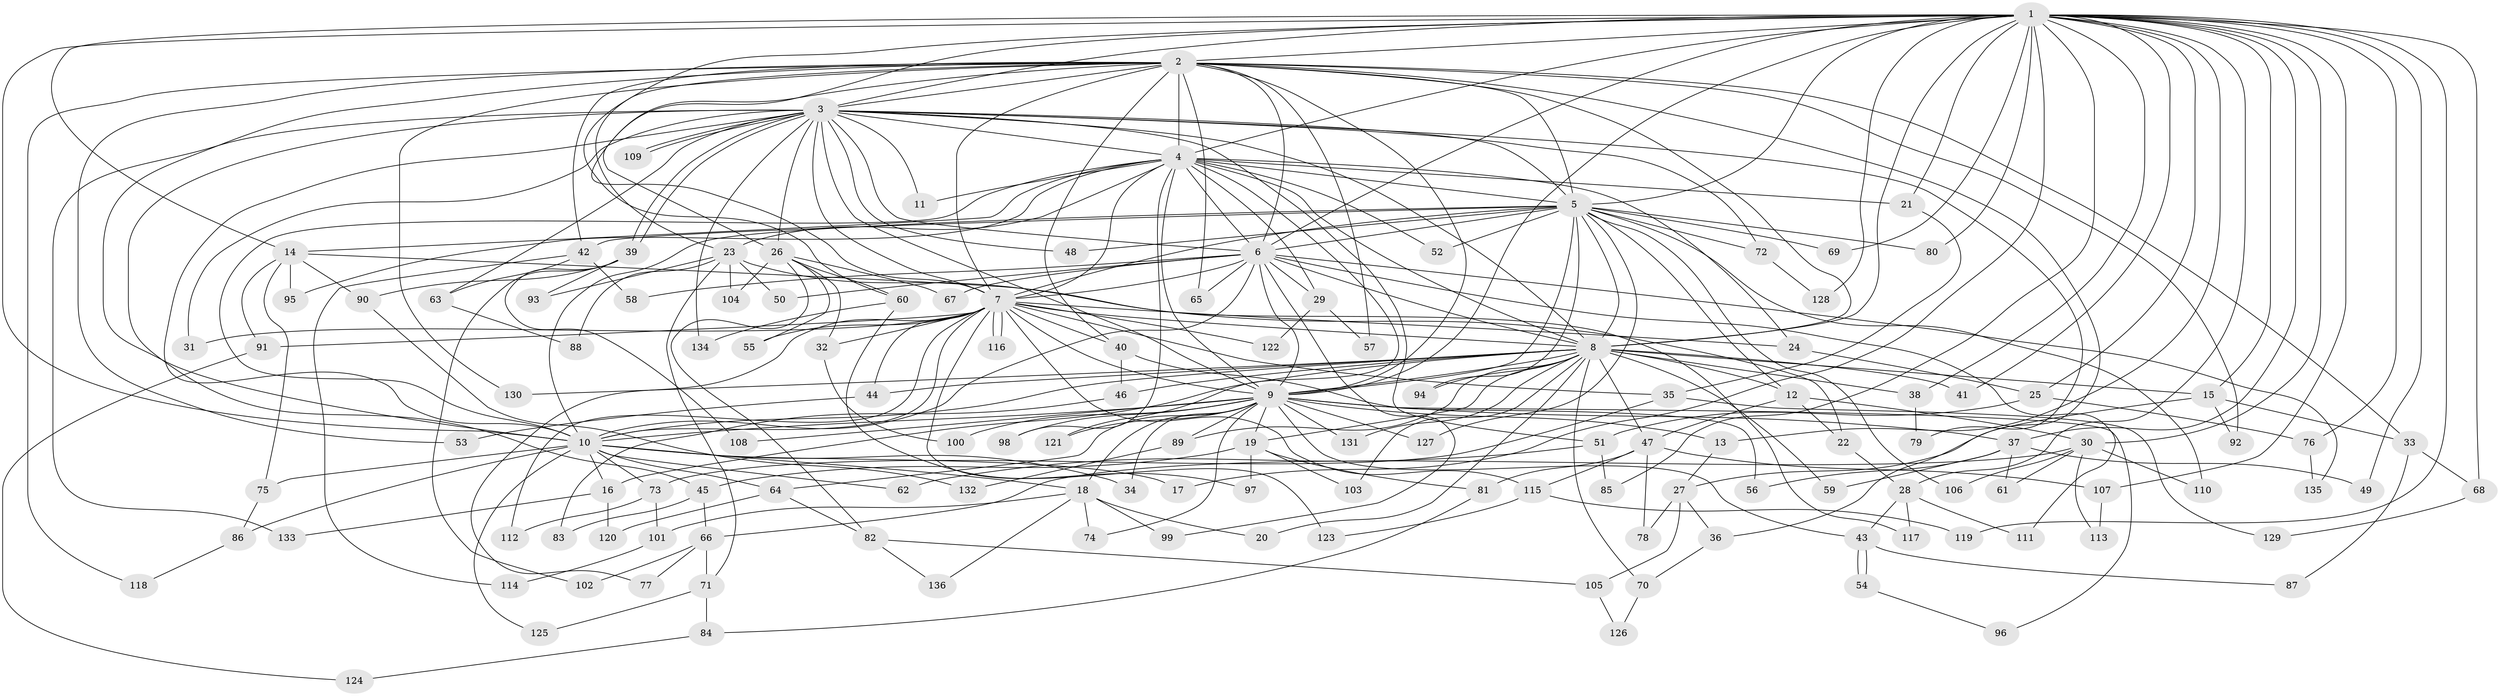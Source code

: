 // coarse degree distribution, {18: 0.05454545454545454, 15: 0.01818181818181818, 8: 0.03636363636363636, 14: 0.01818181818181818, 3: 0.2545454545454545, 5: 0.16363636363636364, 7: 0.03636363636363636, 6: 0.05454545454545454, 23: 0.01818181818181818, 2: 0.12727272727272726, 4: 0.10909090909090909, 17: 0.01818181818181818, 10: 0.01818181818181818, 1: 0.03636363636363636, 19: 0.03636363636363636}
// Generated by graph-tools (version 1.1) at 2025/36/03/04/25 23:36:34]
// undirected, 136 vertices, 297 edges
graph export_dot {
  node [color=gray90,style=filled];
  1;
  2;
  3;
  4;
  5;
  6;
  7;
  8;
  9;
  10;
  11;
  12;
  13;
  14;
  15;
  16;
  17;
  18;
  19;
  20;
  21;
  22;
  23;
  24;
  25;
  26;
  27;
  28;
  29;
  30;
  31;
  32;
  33;
  34;
  35;
  36;
  37;
  38;
  39;
  40;
  41;
  42;
  43;
  44;
  45;
  46;
  47;
  48;
  49;
  50;
  51;
  52;
  53;
  54;
  55;
  56;
  57;
  58;
  59;
  60;
  61;
  62;
  63;
  64;
  65;
  66;
  67;
  68;
  69;
  70;
  71;
  72;
  73;
  74;
  75;
  76;
  77;
  78;
  79;
  80;
  81;
  82;
  83;
  84;
  85;
  86;
  87;
  88;
  89;
  90;
  91;
  92;
  93;
  94;
  95;
  96;
  97;
  98;
  99;
  100;
  101;
  102;
  103;
  104;
  105;
  106;
  107;
  108;
  109;
  110;
  111;
  112;
  113;
  114;
  115;
  116;
  117;
  118;
  119;
  120;
  121;
  122;
  123;
  124;
  125;
  126;
  127;
  128;
  129;
  130;
  131;
  132;
  133;
  134;
  135;
  136;
  1 -- 2;
  1 -- 3;
  1 -- 4;
  1 -- 5;
  1 -- 6;
  1 -- 7;
  1 -- 8;
  1 -- 9;
  1 -- 10;
  1 -- 13;
  1 -- 14;
  1 -- 15;
  1 -- 17;
  1 -- 21;
  1 -- 25;
  1 -- 28;
  1 -- 30;
  1 -- 37;
  1 -- 38;
  1 -- 41;
  1 -- 49;
  1 -- 60;
  1 -- 68;
  1 -- 69;
  1 -- 76;
  1 -- 80;
  1 -- 85;
  1 -- 107;
  1 -- 119;
  1 -- 128;
  2 -- 3;
  2 -- 4;
  2 -- 5;
  2 -- 6;
  2 -- 7;
  2 -- 8;
  2 -- 9;
  2 -- 10;
  2 -- 23;
  2 -- 26;
  2 -- 33;
  2 -- 36;
  2 -- 40;
  2 -- 42;
  2 -- 53;
  2 -- 57;
  2 -- 65;
  2 -- 92;
  2 -- 118;
  2 -- 130;
  3 -- 4;
  3 -- 5;
  3 -- 6;
  3 -- 7;
  3 -- 8;
  3 -- 9;
  3 -- 10;
  3 -- 11;
  3 -- 26;
  3 -- 31;
  3 -- 39;
  3 -- 39;
  3 -- 45;
  3 -- 48;
  3 -- 51;
  3 -- 63;
  3 -- 72;
  3 -- 79;
  3 -- 109;
  3 -- 109;
  3 -- 133;
  3 -- 134;
  4 -- 5;
  4 -- 6;
  4 -- 7;
  4 -- 8;
  4 -- 9;
  4 -- 10;
  4 -- 11;
  4 -- 14;
  4 -- 21;
  4 -- 23;
  4 -- 24;
  4 -- 29;
  4 -- 52;
  4 -- 95;
  4 -- 98;
  4 -- 121;
  5 -- 6;
  5 -- 7;
  5 -- 8;
  5 -- 9;
  5 -- 10;
  5 -- 12;
  5 -- 42;
  5 -- 48;
  5 -- 52;
  5 -- 69;
  5 -- 72;
  5 -- 80;
  5 -- 94;
  5 -- 106;
  5 -- 110;
  5 -- 127;
  6 -- 7;
  6 -- 8;
  6 -- 9;
  6 -- 10;
  6 -- 29;
  6 -- 50;
  6 -- 58;
  6 -- 65;
  6 -- 67;
  6 -- 99;
  6 -- 111;
  6 -- 135;
  7 -- 8;
  7 -- 9;
  7 -- 10;
  7 -- 24;
  7 -- 31;
  7 -- 32;
  7 -- 35;
  7 -- 40;
  7 -- 44;
  7 -- 55;
  7 -- 77;
  7 -- 91;
  7 -- 112;
  7 -- 115;
  7 -- 116;
  7 -- 116;
  7 -- 122;
  7 -- 123;
  8 -- 9;
  8 -- 10;
  8 -- 12;
  8 -- 15;
  8 -- 16;
  8 -- 19;
  8 -- 20;
  8 -- 38;
  8 -- 41;
  8 -- 44;
  8 -- 46;
  8 -- 47;
  8 -- 59;
  8 -- 70;
  8 -- 89;
  8 -- 94;
  8 -- 103;
  8 -- 130;
  8 -- 131;
  9 -- 10;
  9 -- 13;
  9 -- 18;
  9 -- 19;
  9 -- 34;
  9 -- 37;
  9 -- 43;
  9 -- 64;
  9 -- 74;
  9 -- 89;
  9 -- 96;
  9 -- 98;
  9 -- 100;
  9 -- 108;
  9 -- 121;
  9 -- 127;
  9 -- 131;
  10 -- 16;
  10 -- 17;
  10 -- 18;
  10 -- 34;
  10 -- 62;
  10 -- 64;
  10 -- 73;
  10 -- 75;
  10 -- 86;
  10 -- 125;
  12 -- 22;
  12 -- 30;
  12 -- 47;
  13 -- 27;
  14 -- 22;
  14 -- 75;
  14 -- 90;
  14 -- 91;
  14 -- 95;
  15 -- 27;
  15 -- 33;
  15 -- 92;
  16 -- 120;
  16 -- 133;
  18 -- 20;
  18 -- 74;
  18 -- 99;
  18 -- 101;
  18 -- 136;
  19 -- 45;
  19 -- 81;
  19 -- 97;
  19 -- 103;
  21 -- 35;
  22 -- 28;
  23 -- 50;
  23 -- 71;
  23 -- 88;
  23 -- 93;
  23 -- 104;
  23 -- 117;
  24 -- 25;
  25 -- 51;
  25 -- 76;
  26 -- 32;
  26 -- 55;
  26 -- 60;
  26 -- 67;
  26 -- 82;
  26 -- 104;
  27 -- 36;
  27 -- 78;
  27 -- 105;
  28 -- 43;
  28 -- 111;
  28 -- 117;
  29 -- 57;
  29 -- 122;
  30 -- 61;
  30 -- 66;
  30 -- 106;
  30 -- 110;
  30 -- 113;
  32 -- 100;
  33 -- 68;
  33 -- 87;
  35 -- 73;
  35 -- 129;
  36 -- 70;
  37 -- 49;
  37 -- 56;
  37 -- 59;
  37 -- 61;
  38 -- 79;
  39 -- 90;
  39 -- 93;
  39 -- 102;
  39 -- 108;
  40 -- 46;
  40 -- 56;
  42 -- 58;
  42 -- 63;
  42 -- 114;
  43 -- 54;
  43 -- 54;
  43 -- 87;
  44 -- 53;
  45 -- 66;
  45 -- 83;
  46 -- 83;
  47 -- 78;
  47 -- 81;
  47 -- 107;
  47 -- 115;
  51 -- 62;
  51 -- 85;
  54 -- 96;
  60 -- 97;
  60 -- 134;
  63 -- 88;
  64 -- 82;
  64 -- 120;
  66 -- 71;
  66 -- 77;
  66 -- 102;
  68 -- 129;
  70 -- 126;
  71 -- 84;
  71 -- 125;
  72 -- 128;
  73 -- 101;
  73 -- 112;
  75 -- 86;
  76 -- 135;
  81 -- 84;
  82 -- 105;
  82 -- 136;
  84 -- 124;
  86 -- 118;
  89 -- 132;
  90 -- 132;
  91 -- 124;
  101 -- 114;
  105 -- 126;
  107 -- 113;
  115 -- 119;
  115 -- 123;
}
